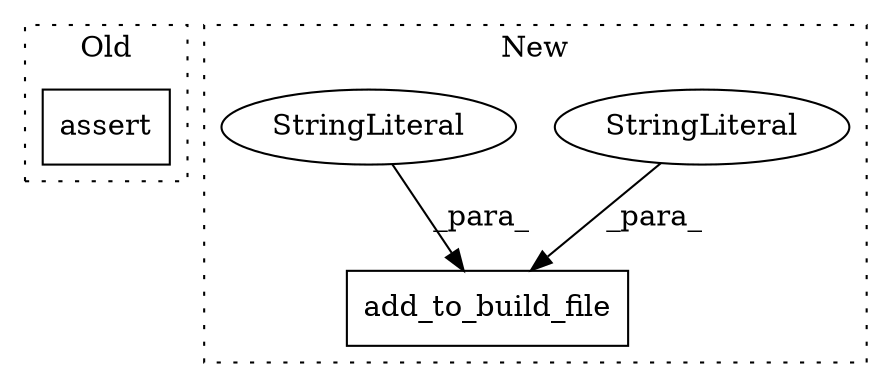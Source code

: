 digraph G {
subgraph cluster0 {
1 [label="assert" a="6" s="34582" l="7" shape="box"];
label = "Old";
style="dotted";
}
subgraph cluster1 {
2 [label="add_to_build_file" a="32" s="35402,35443" l="18,1" shape="box"];
3 [label="StringLiteral" a="45" s="35430" l="13" shape="ellipse"];
4 [label="StringLiteral" a="45" s="35420" l="9" shape="ellipse"];
label = "New";
style="dotted";
}
3 -> 2 [label="_para_"];
4 -> 2 [label="_para_"];
}